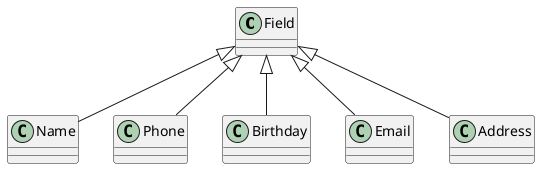 @startuml Field hierarhy

class "Field" as fld
class "Name" as name 
class "Phone" as phone 
class "Birthday" as brth 
class "Email" as email 
class "Address" as addr 

fld <|-- name
fld <|-- phone
fld <|-- brth
fld <|-- email
fld <|-- addr

@enduml